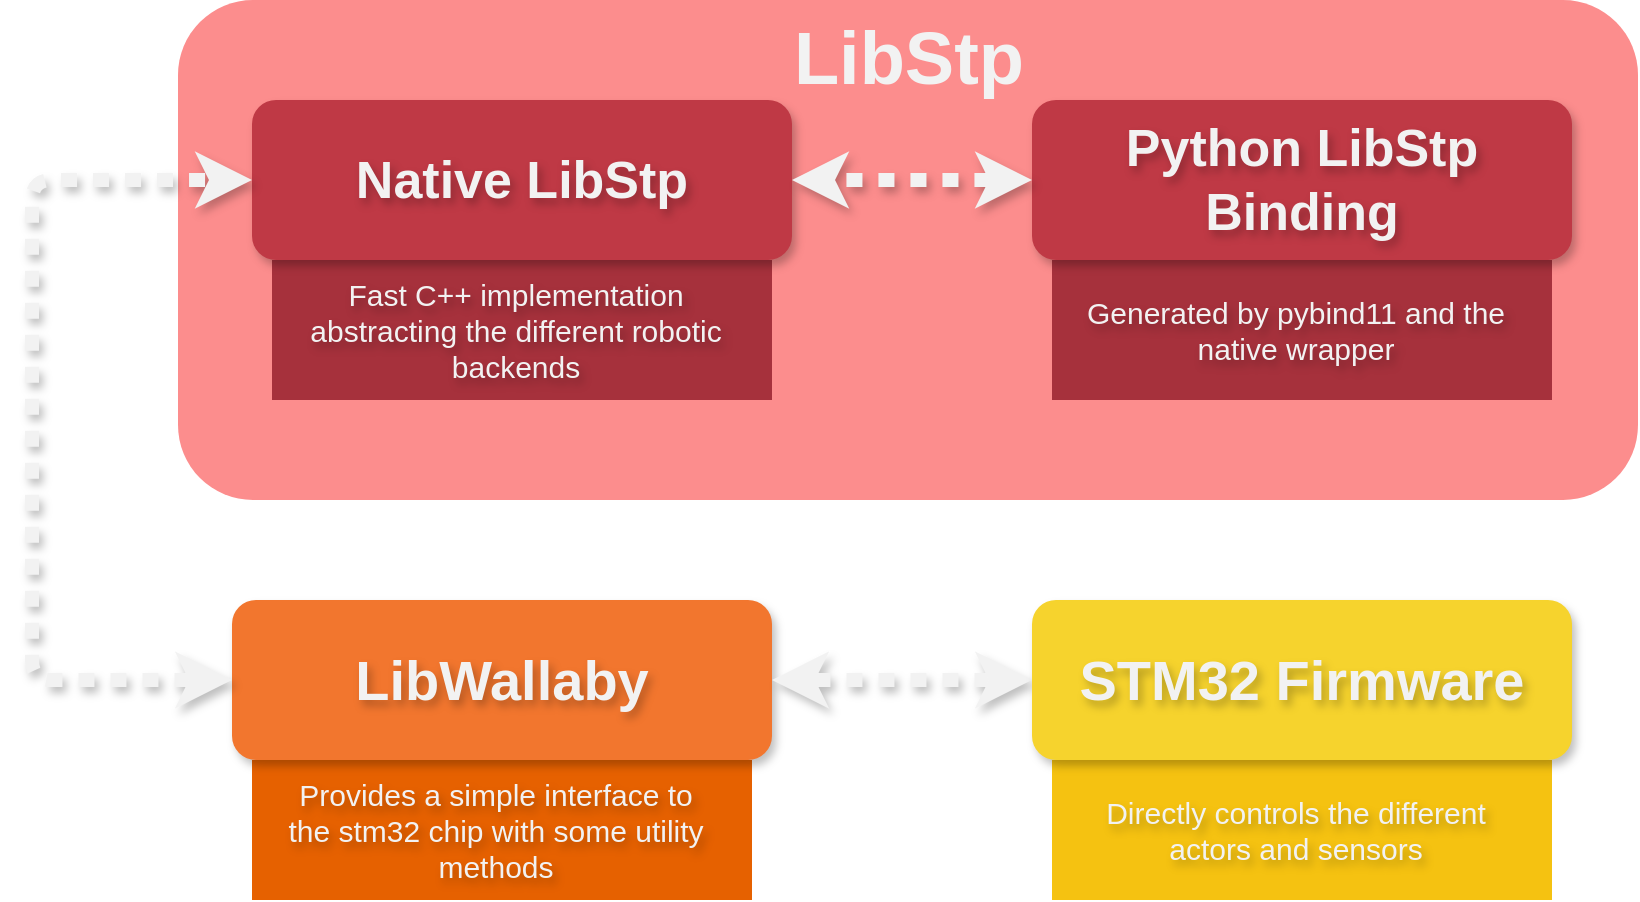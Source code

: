 <mxfile version="25.0.3">
  <diagram name="Page-1" id="c7558073-3199-34d8-9f00-42111426c3f3">
    <mxGraphModel dx="380" dy="1388" grid="1" gridSize="10" guides="1" tooltips="1" connect="1" arrows="1" fold="1" page="1" pageScale="1" pageWidth="826" pageHeight="1169" background="none" math="0" shadow="0">
      <root>
        <mxCell id="0" />
        <mxCell id="1" parent="0" />
        <mxCell id="xUY1kKgj1M6faX_p__w8-1" value="&lt;div align=&quot;left&quot;&gt;&lt;br&gt;&lt;/div&gt;" style="rounded=1;whiteSpace=wrap;html=1;fillColor=#FC8D8D;strokeColor=none;" vertex="1" parent="1">
          <mxGeometry x="413" y="-300" width="730" height="250" as="geometry" />
        </mxCell>
        <mxCell id="gyx-7LU9tPyvyTFu05AL-14" value="Directly controls the different actors and sensors" style="whiteSpace=wrap;html=1;glass=0;strokeColor=none;fillColor=#f5c211;fontColor=#F2F2F2;textShadow=1;fontSize=15;align=center;spacingRight=20;spacingLeft=14;" parent="1" vertex="1">
          <mxGeometry x="850" y="80" width="250" height="70" as="geometry" />
        </mxCell>
        <mxCell id="gyx-7LU9tPyvyTFu05AL-12" value="Provides a simple interface to the stm32 chip with some utility methods" style="whiteSpace=wrap;html=1;glass=0;strokeColor=none;fillColor=#e66100;fontColor=#F2F2F2;textShadow=1;fontSize=15;align=center;spacingRight=20;spacingLeft=14;" parent="1" vertex="1">
          <mxGeometry x="450" y="80" width="250" height="70" as="geometry" />
        </mxCell>
        <mxCell id="gyx-7LU9tPyvyTFu05AL-11" value="Fast C++ implementation abstracting the different robotic backends" style="whiteSpace=wrap;html=1;glass=0;strokeColor=none;fillColor=#A6313C;fontColor=#F2F2F2;textShadow=1;fontSize=15;align=center;spacingRight=20;spacingLeft=14;" parent="1" vertex="1">
          <mxGeometry x="460" y="-170" width="250" height="70" as="geometry" />
        </mxCell>
        <mxCell id="gyx-7LU9tPyvyTFu05AL-10" value="Generated by pybind11 and the native wrapper" style="whiteSpace=wrap;html=1;glass=0;strokeColor=none;fillColor=#A6313C;fontColor=#F2F2F2;textShadow=1;fontSize=15;align=center;spacingRight=20;spacingLeft=14;" parent="1" vertex="1">
          <mxGeometry x="850" y="-170" width="250" height="70" as="geometry" />
        </mxCell>
        <mxCell id="4zs3pQgXploGkWZIMph6-103" value="LibWallaby" style="rounded=1;whiteSpace=wrap;html=1;fillColor=#F2762E;strokeColor=none;shadow=1;textShadow=1;fontSize=28;fontColor=#F2F2F2;fontStyle=1" parent="1" vertex="1">
          <mxGeometry x="440" width="270" height="80" as="geometry" />
        </mxCell>
        <mxCell id="4zs3pQgXploGkWZIMph6-112" value="Python LibStp Binding" style="rounded=1;whiteSpace=wrap;html=1;strokeColor=none;fillColor=#BF3945;shadow=1;textShadow=1;fontColor=#F2F2F2;fontStyle=1;fontSize=26;" parent="1" vertex="1">
          <mxGeometry x="840" y="-250" width="270" height="80" as="geometry" />
        </mxCell>
        <mxCell id="4zs3pQgXploGkWZIMph6-120" value="Native LibStp" style="rounded=1;whiteSpace=wrap;html=1;strokeColor=none;fillColor=#BF3945;shadow=1;textShadow=1;fontColor=#F2F2F2;fontStyle=1;fontSize=26;" parent="1" vertex="1">
          <mxGeometry x="450" y="-250" width="270" height="80" as="geometry" />
        </mxCell>
        <mxCell id="4zs3pQgXploGkWZIMph6-121" value="" style="endArrow=classic;html=1;rounded=1;entryX=1;entryY=0.5;entryDx=0;entryDy=0;exitX=0;exitY=0.5;exitDx=0;exitDy=0;curved=0;strokeWidth=7;strokeColor=#F2F2F2;shadow=1;textShadow=1;flowAnimation=1;endFill=1;jumpStyle=none;startArrow=classic;startFill=1;" parent="1" source="gyx-7LU9tPyvyTFu05AL-1" target="4zs3pQgXploGkWZIMph6-103" edge="1">
          <mxGeometry width="50" height="50" relative="1" as="geometry">
            <mxPoint x="-330" y="720" as="sourcePoint" />
            <mxPoint x="-118.5" y="720" as="targetPoint" />
          </mxGeometry>
        </mxCell>
        <mxCell id="gyx-7LU9tPyvyTFu05AL-1" value="STM32 Firmware" style="rounded=1;whiteSpace=wrap;html=1;fillColor=#f6d32d;strokeColor=none;shadow=1;textShadow=1;fontSize=28;fontColor=#F2F2F2;fontStyle=1" parent="1" vertex="1">
          <mxGeometry x="840" width="270" height="80" as="geometry" />
        </mxCell>
        <mxCell id="gyx-7LU9tPyvyTFu05AL-3" value="" style="endArrow=classic;html=1;rounded=1;exitX=0;exitY=0.5;exitDx=0;exitDy=0;strokeWidth=7;strokeColor=#F2F2F2;shadow=1;textShadow=1;flowAnimation=1;endFill=1;jumpStyle=none;startArrow=classic;startFill=1;edgeStyle=orthogonalEdgeStyle;entryX=0;entryY=0.5;entryDx=0;entryDy=0;" parent="1" source="4zs3pQgXploGkWZIMph6-103" target="4zs3pQgXploGkWZIMph6-120" edge="1">
          <mxGeometry width="50" height="50" relative="1" as="geometry">
            <mxPoint x="105" y="610" as="sourcePoint" />
            <mxPoint x="330" y="-230" as="targetPoint" />
            <Array as="points">
              <mxPoint x="340" y="40" />
              <mxPoint x="340" y="-210" />
            </Array>
          </mxGeometry>
        </mxCell>
        <mxCell id="gyx-7LU9tPyvyTFu05AL-5" value="" style="endArrow=classic;html=1;rounded=1;curved=0;strokeWidth=7;strokeColor=#F2F2F2;shadow=1;textShadow=1;flowAnimation=1;endFill=1;jumpStyle=none;startArrow=classic;startFill=1;" parent="1" edge="1">
          <mxGeometry width="50" height="50" relative="1" as="geometry">
            <mxPoint x="840" y="-210" as="sourcePoint" />
            <mxPoint x="720" y="-210" as="targetPoint" />
          </mxGeometry>
        </mxCell>
        <mxCell id="xUY1kKgj1M6faX_p__w8-4" value="&lt;font color=&quot;#f2f2f2&quot; style=&quot;font-size: 37px;&quot;&gt;&lt;b&gt;LibStp&lt;/b&gt;&lt;/font&gt;" style="text;html=1;align=center;verticalAlign=middle;resizable=0;points=[];autosize=1;strokeColor=none;fillColor=none;" vertex="1" parent="1">
          <mxGeometry x="708" y="-300" width="140" height="60" as="geometry" />
        </mxCell>
      </root>
    </mxGraphModel>
  </diagram>
</mxfile>
